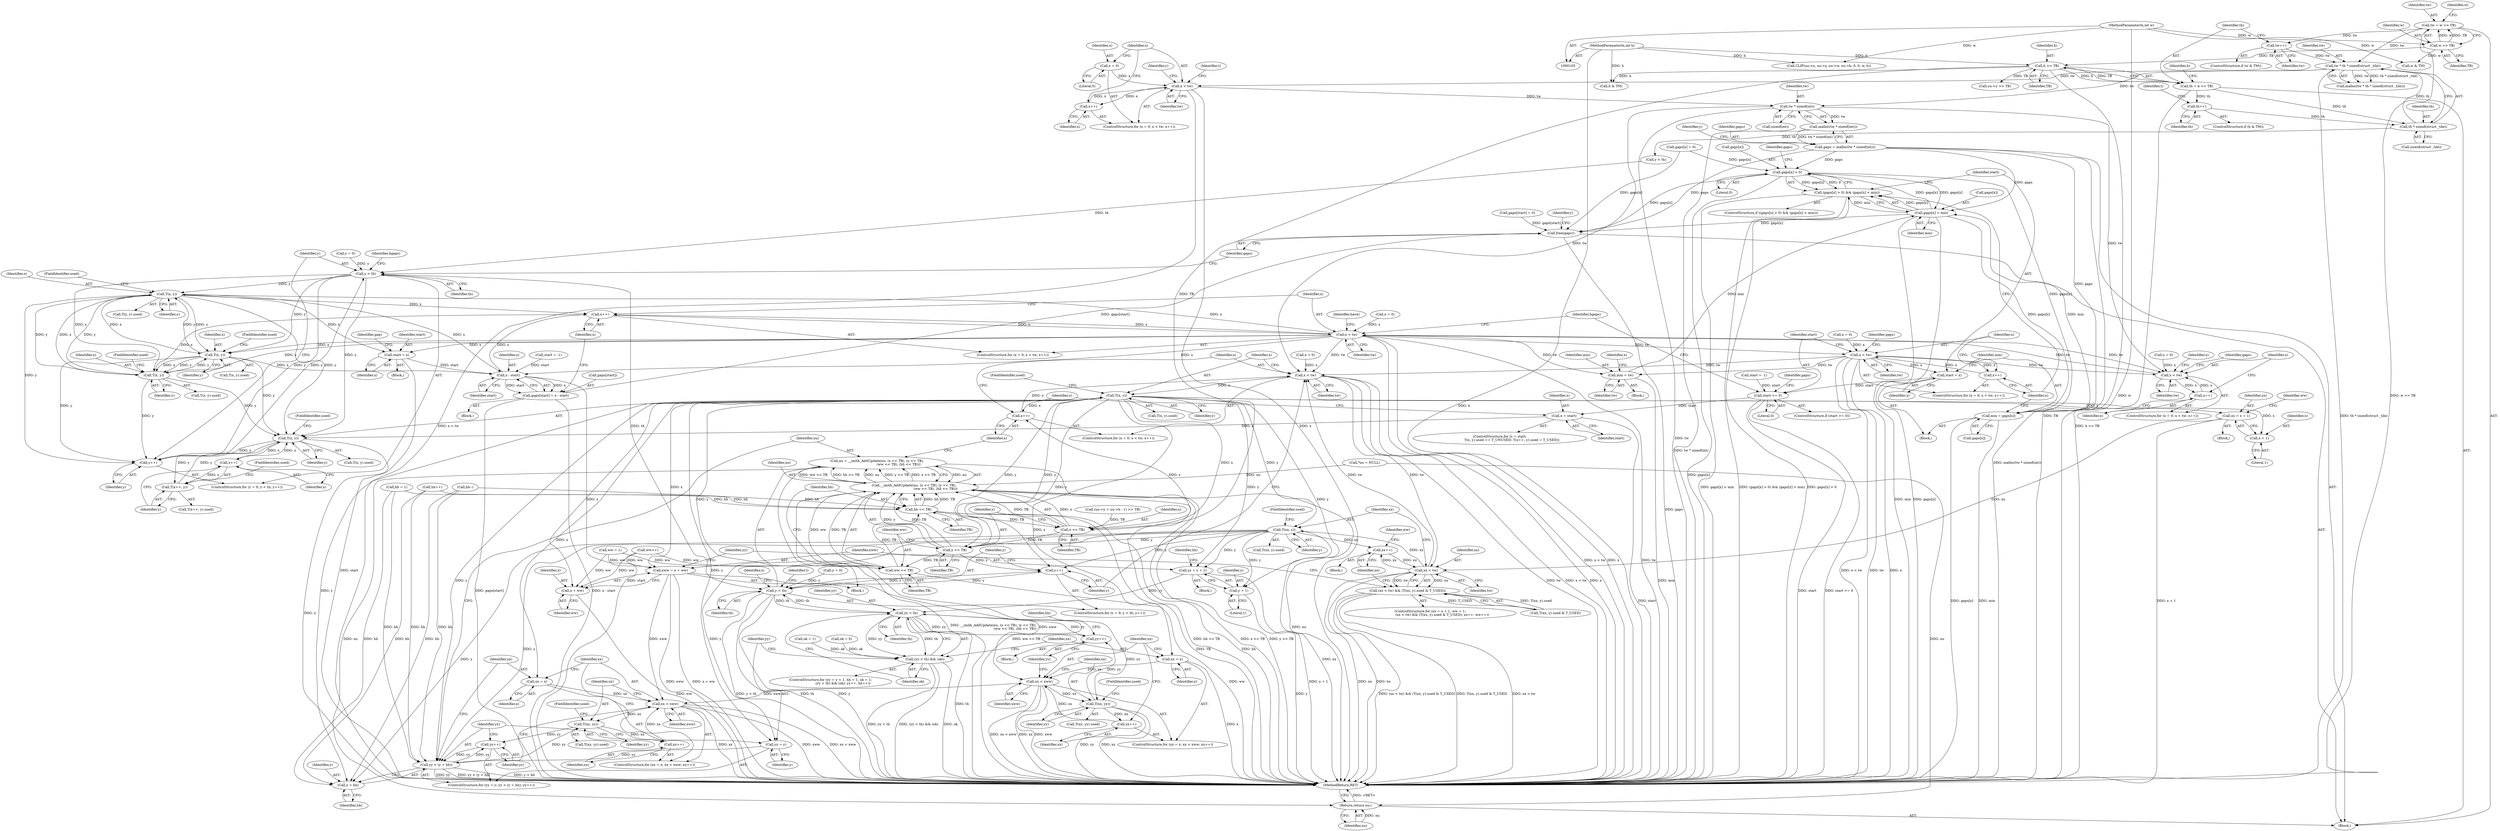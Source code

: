 digraph "0_enlightment_ce94edca1ccfbe314cb7cd9453433fad404ec7ef@API" {
"1000278" [label="(Call,tw * sizeof(int))"];
"1000180" [label="(Call,x < tw)"];
"1000177" [label="(Call,x = 0)"];
"1000183" [label="(Call,x++)"];
"1000156" [label="(Call,tw * th * sizeof(struct _tile))"];
"1000131" [label="(Call,tw = w >> TB)"];
"1000133" [label="(Call,w >> TB)"];
"1000107" [label="(MethodParameterIn,int w)"];
"1000140" [label="(Call,tw++)"];
"1000158" [label="(Call,th * sizeof(struct _tile))"];
"1000151" [label="(Call,th++)"];
"1000142" [label="(Call,th = h >> TB)"];
"1000144" [label="(Call,h >> TB)"];
"1000108" [label="(MethodParameterIn,int h)"];
"1000277" [label="(Call,malloc(tw * sizeof(int)))"];
"1000275" [label="(Call,gaps = malloc(tw * sizeof(int)))"];
"1000420" [label="(Call,gaps[x] > 0)"];
"1000419" [label="(Call,(gaps[x] > 0) && (gaps[x] < min))"];
"1000425" [label="(Call,gaps[x] < min)"];
"1000434" [label="(Call,min = gaps[x])"];
"1000470" [label="(Call,free(gaps))"];
"1000314" [label="(Call,x < tw)"];
"1000317" [label="(Call,x++)"];
"1000328" [label="(Call,x < tw)"];
"1000331" [label="(Call,x++)"];
"1000339" [label="(Call,T(x, y))"];
"1000289" [label="(Call,y++)"];
"1000286" [label="(Call,y < th)"];
"1000363" [label="(Call,T(x, y))"];
"1000381" [label="(Call,x - start)"];
"1000377" [label="(Call,gaps[start] = x - start)"];
"1000388" [label="(Call,T(x, y))"];
"1000455" [label="(Call,T(x, y))"];
"1000463" [label="(Call,x++)"];
"1000462" [label="(Call,T(x++, y))"];
"1000476" [label="(Call,y < th)"];
"1000479" [label="(Call,y++)"];
"1000495" [label="(Call,T(x, y))"];
"1000489" [label="(Call,x++)"];
"1000486" [label="(Call,x < tw)"];
"1000518" [label="(Call,xx < tw)"];
"1000517" [label="(Call,(xx < tw) && (T(xx, y).used & T_USED))"];
"1000523" [label="(Call,T(xx, y))"];
"1000529" [label="(Call,xx++)"];
"1000540" [label="(Call,yy = y + 1)"];
"1000553" [label="(Call,yy < th)"];
"1000552" [label="(Call,(yy < th) && (ok))"];
"1000558" [label="(Call,yy++)"];
"1000577" [label="(Call,T(xx, yy))"];
"1000570" [label="(Call,xx++)"];
"1000567" [label="(Call,xx < xww)"];
"1000605" [label="(Call,xx < xww)"];
"1000612" [label="(Call,T(xx, yy))"];
"1000598" [label="(Call,yy++)"];
"1000593" [label="(Call,yy < (y + hh))"];
"1000608" [label="(Call,xx++)"];
"1000542" [label="(Call,y + 1)"];
"1000590" [label="(Call,yy = y)"];
"1000595" [label="(Call,y + hh)"];
"1000624" [label="(Call,y << TB)"];
"1000619" [label="(Call,__imlib_AddUpdate(nu, (x << TB), (y << TB),\n                                         (ww << TB), (hh << TB)))"];
"1000617" [label="(Call,nu = __imlib_AddUpdate(nu, (x << TB), (y << TB),\n                                         (ww << TB), (hh << TB)))"];
"1000637" [label="(Return,return nu;)"];
"1000627" [label="(Call,ww << TB)"];
"1000630" [label="(Call,hh << TB)"];
"1000621" [label="(Call,x << TB)"];
"1000509" [label="(Call,xx = x + 1)"];
"1000511" [label="(Call,x + 1)"];
"1000533" [label="(Call,xww = x + ww)"];
"1000535" [label="(Call,x + ww)"];
"1000564" [label="(Call,xx = x)"];
"1000602" [label="(Call,xx = x)"];
"1000345" [label="(Call,start = x)"];
"1000405" [label="(Call,min = tw)"];
"1000412" [label="(Call,x < tw)"];
"1000415" [label="(Call,x++)"];
"1000431" [label="(Call,start = x)"];
"1000440" [label="(Call,start >= 0)"];
"1000450" [label="(Call,x = start)"];
"1000441" [label="(Identifier,start)"];
"1000530" [label="(Identifier,xx)"];
"1000457" [label="(Identifier,y)"];
"1000487" [label="(Identifier,x)"];
"1000389" [label="(Identifier,x)"];
"1000586" [label="(Call,hh--)"];
"1000336" [label="(Identifier,have)"];
"1000484" [label="(Identifier,x)"];
"1000520" [label="(Identifier,tw)"];
"1000454" [label="(Call,T(x, y).used)"];
"1000631" [label="(Identifier,hh)"];
"1000597" [label="(Identifier,hh)"];
"1000436" [label="(Call,gaps[x])"];
"1000339" [label="(Call,T(x, y))"];
"1000325" [label="(Call,x = 0)"];
"1000160" [label="(Call,sizeof(struct _tile))"];
"1000466" [label="(FieldIdentifier,used)"];
"1000538" [label="(ControlStructure,for (yy = y + 1, hh = 1, ok = 1;\n                        (yy < th) && (ok); yy++, hh++))"];
"1000524" [label="(Identifier,xx)"];
"1000609" [label="(Identifier,xx)"];
"1000608" [label="(Call,xx++)"];
"1000422" [label="(Identifier,gaps)"];
"1000615" [label="(FieldIdentifier,used)"];
"1000630" [label="(Call,hh << TB)"];
"1000418" [label="(ControlStructure,if ((gaps[x] > 0) && (gaps[x] < min)))"];
"1000132" [label="(Identifier,tw)"];
"1000533" [label="(Call,xww = x + ww)"];
"1000556" [label="(Identifier,ok)"];
"1000224" [label="(Call,uu->y >> TB)"];
"1000578" [label="(Identifier,xx)"];
"1000431" [label="(Call,start = x)"];
"1000324" [label="(ControlStructure,for (x = 0; x < tw; x++))"];
"1000611" [label="(Call,T(xx, yy).used)"];
"1000435" [label="(Identifier,min)"];
"1000134" [label="(Identifier,w)"];
"1000427" [label="(Identifier,gaps)"];
"1000514" [label="(Call,ww = 1)"];
"1000155" [label="(Call,malloc(tw * th * sizeof(struct _tile)))"];
"1000522" [label="(Call,T(xx, y).used)"];
"1000289" [label="(Call,y++)"];
"1000390" [label="(Identifier,y)"];
"1000346" [label="(Identifier,start)"];
"1000174" [label="(Identifier,y)"];
"1000315" [label="(Identifier,x)"];
"1000378" [label="(Call,gaps[start])"];
"1000627" [label="(Call,ww << TB)"];
"1000284" [label="(Identifier,y)"];
"1000497" [label="(Identifier,y)"];
"1000607" [label="(Identifier,xww)"];
"1000612" [label="(Call,T(xx, yy))"];
"1000458" [label="(FieldIdentifier,used)"];
"1000332" [label="(Identifier,x)"];
"1000107" [label="(MethodParameterIn,int w)"];
"1000444" [label="(Call,gaps[start] = 0)"];
"1000177" [label="(Call,x = 0)"];
"1000231" [label="(Call,(uu->y + uu->h - 1) >> TB)"];
"1000138" [label="(Identifier,w)"];
"1000331" [label="(Call,x++)"];
"1000342" [label="(FieldIdentifier,used)"];
"1000483" [label="(Call,x = 0)"];
"1000112" [label="(Call,*nu = NULL)"];
"1000338" [label="(Call,T(x, y).used)"];
"1000489" [label="(Call,x++)"];
"1000179" [label="(Literal,0)"];
"1000590" [label="(Call,yy = y)"];
"1000148" [label="(Call,h & TM)"];
"1000154" [label="(Identifier,t)"];
"1000290" [label="(Identifier,y)"];
"1000567" [label="(Call,xx < xww)"];
"1000601" [label="(ControlStructure,for (xx = x; xx < xww; xx++))"];
"1000151" [label="(Call,th++)"];
"1000614" [label="(Identifier,yy)"];
"1000623" [label="(Identifier,TB)"];
"1000388" [label="(Call,T(x, y))"];
"1000604" [label="(Identifier,x)"];
"1000529" [label="(Call,xx++)"];
"1000142" [label="(Call,th = h >> TB)"];
"1000500" [label="(Block,)"];
"1000297" [label="(Call,start = -1)"];
"1000149" [label="(Identifier,h)"];
"1000534" [label="(Identifier,xww)"];
"1000311" [label="(Call,x = 0)"];
"1000317" [label="(Call,x++)"];
"1000559" [label="(Identifier,yy)"];
"1000381" [label="(Call,x - start)"];
"1000294" [label="(Identifier,hgaps)"];
"1000432" [label="(Identifier,start)"];
"1000387" [label="(Call,T(x, y).used)"];
"1000477" [label="(Identifier,y)"];
"1000368" [label="(Block,)"];
"1000345" [label="(Call,start = x)"];
"1000554" [label="(Identifier,yy)"];
"1000451" [label="(Identifier,x)"];
"1000518" [label="(Call,xx < tw)"];
"1000283" [label="(Call,y = 0)"];
"1000398" [label="(Identifier,hgaps)"];
"1000288" [label="(Identifier,th)"];
"1000366" [label="(FieldIdentifier,used)"];
"1000544" [label="(Literal,1)"];
"1000637" [label="(Return,return nu;)"];
"1000515" [label="(Identifier,ww)"];
"1000440" [label="(Call,start >= 0)"];
"1000401" [label="(Call,start = -1)"];
"1000480" [label="(Identifier,y)"];
"1000568" [label="(Identifier,xx)"];
"1000276" [label="(Identifier,gaps)"];
"1000589" [label="(ControlStructure,for (yy = y; yy < (y + hh); yy++))"];
"1000450" [label="(Call,x = start)"];
"1000280" [label="(Call,sizeof(int))"];
"1000536" [label="(Identifier,x)"];
"1000176" [label="(ControlStructure,for (x = 0; x < tw; x++))"];
"1000110" [label="(Block,)"];
"1000471" [label="(Identifier,gaps)"];
"1000287" [label="(Identifier,y)"];
"1000528" [label="(Block,)"];
"1000382" [label="(Identifier,x)"];
"1000486" [label="(Call,x < tw)"];
"1000571" [label="(Identifier,xx)"];
"1000136" [label="(ControlStructure,if (w & TM))"];
"1000133" [label="(Call,w >> TB)"];
"1000549" [label="(Call,ok = 1)"];
"1000184" [label="(Identifier,x)"];
"1000507" [label="(ControlStructure,for (xx = x + 1, ww = 1;\n                       (xx < tw) && (T(xx, y).used & T_USED); xx++, ww++))"];
"1000547" [label="(Identifier,hh)"];
"1000472" [label="(ControlStructure,for (y = 0; y < th; y++))"];
"1000416" [label="(Identifier,x)"];
"1000275" [label="(Call,gaps = malloc(tw * sizeof(int)))"];
"1000318" [label="(Identifier,x)"];
"1000626" [label="(Identifier,TB)"];
"1000513" [label="(Literal,1)"];
"1000465" [label="(Identifier,y)"];
"1000476" [label="(Call,y < th)"];
"1000108" [label="(MethodParameterIn,int h)"];
"1000439" [label="(ControlStructure,if (start >= 0))"];
"1000577" [label="(Call,T(xx, yy))"];
"1000464" [label="(Identifier,x)"];
"1000314" [label="(Call,x < tw)"];
"1000183" [label="(Call,x++)"];
"1000594" [label="(Identifier,yy)"];
"1000158" [label="(Call,th * sizeof(struct _tile))"];
"1000426" [label="(Call,gaps[x])"];
"1000310" [label="(ControlStructure,for (x = 0; x < tw; x++))"];
"1000473" [label="(Call,y = 0)"];
"1000494" [label="(Call,T(x, y).used)"];
"1000463" [label="(Call,x++)"];
"1000526" [label="(FieldIdentifier,used)"];
"1000552" [label="(Call,(yy < th) && (ok))"];
"1000512" [label="(Identifier,x)"];
"1000519" [label="(Identifier,xx)"];
"1000282" [label="(ControlStructure,for (y = 0; y < th; y++))"];
"1000598" [label="(Call,yy++)"];
"1000286" [label="(Call,y < th)"];
"1000599" [label="(Identifier,yy)"];
"1000412" [label="(Call,x < tw)"];
"1000591" [label="(Identifier,yy)"];
"1000580" [label="(FieldIdentifier,used)"];
"1000537" [label="(Identifier,ww)"];
"1000159" [label="(Identifier,th)"];
"1000419" [label="(Call,(gaps[x] > 0) && (gaps[x] < min))"];
"1000558" [label="(Call,yy++)"];
"1000328" [label="(Call,x < tw)"];
"1000639" [label="(MethodReturn,RET)"];
"1000156" [label="(Call,tw * th * sizeof(struct _tile))"];
"1000605" [label="(Call,xx < xww)"];
"1000363" [label="(Call,T(x, y))"];
"1000420" [label="(Call,gaps[x] > 0)"];
"1000629" [label="(Identifier,TB)"];
"1000606" [label="(Identifier,xx)"];
"1000618" [label="(Identifier,nu)"];
"1000434" [label="(Call,min = gaps[x])"];
"1000326" [label="(Identifier,x)"];
"1000540" [label="(Call,yy = y + 1)"];
"1000576" [label="(Call,T(xx, yy).used)"];
"1000144" [label="(Call,h >> TB)"];
"1000414" [label="(Identifier,tw)"];
"1000525" [label="(Identifier,y)"];
"1000147" [label="(ControlStructure,if (h & TM))"];
"1000446" [label="(Identifier,gaps)"];
"1000141" [label="(Identifier,tw)"];
"1000595" [label="(Call,y + hh)"];
"1000617" [label="(Call,nu = __imlib_AddUpdate(nu, (x << TB), (y << TB),\n                                         (ww << TB), (hh << TB)))"];
"1000539" [label="(Block,)"];
"1000638" [label="(Identifier,nu)"];
"1000517" [label="(Call,(xx < tw) && (T(xx, y).used & T_USED))"];
"1000470" [label="(Call,free(gaps))"];
"1000456" [label="(Identifier,x)"];
"1000569" [label="(Identifier,xww)"];
"1000340" [label="(Identifier,x)"];
"1000474" [label="(Identifier,y)"];
"1000560" [label="(Call,hh++)"];
"1000430" [label="(Block,)"];
"1000344" [label="(Block,)"];
"1000152" [label="(Identifier,th)"];
"1000319" [label="(Call,gaps[x] = 0)"];
"1000425" [label="(Call,gaps[x] < min)"];
"1000592" [label="(Identifier,y)"];
"1000628" [label="(Identifier,ww)"];
"1000204" [label="(Call,CLIP(uu->x, uu->y, uu->w, uu->h, 0, 0, w, h))"];
"1000535" [label="(Call,x + ww)"];
"1000377" [label="(Call,gaps[start] = x - start)"];
"1000452" [label="(Identifier,start)"];
"1000561" [label="(Identifier,hh)"];
"1000137" [label="(Call,w & TM)"];
"1000409" [label="(Call,x = 0)"];
"1000140" [label="(Call,tw++)"];
"1000624" [label="(Call,y << TB)"];
"1000622" [label="(Identifier,x)"];
"1000316" [label="(Identifier,tw)"];
"1000145" [label="(Identifier,h)"];
"1000553" [label="(Call,yy < th)"];
"1000557" [label="(Block,)"];
"1000362" [label="(Call,T(x, y).used)"];
"1000543" [label="(Identifier,y)"];
"1000424" [label="(Literal,0)"];
"1000596" [label="(Identifier,y)"];
"1000603" [label="(Identifier,xx)"];
"1000347" [label="(Identifier,x)"];
"1000341" [label="(Identifier,y)"];
"1000406" [label="(Identifier,min)"];
"1000170" [label="(Call,y < th)"];
"1000321" [label="(Identifier,gaps)"];
"1000498" [label="(FieldIdentifier,used)"];
"1000478" [label="(Identifier,th)"];
"1000482" [label="(ControlStructure,for (x = 0; x < tw; x++))"];
"1000407" [label="(Identifier,tw)"];
"1000510" [label="(Identifier,xx)"];
"1000495" [label="(Call,T(x, y))"];
"1000455" [label="(Call,T(x, y))"];
"1000634" [label="(Identifier,t)"];
"1000509" [label="(Call,xx = x + 1)"];
"1000563" [label="(ControlStructure,for (xx = x; xx < xww; xx++))"];
"1000531" [label="(Call,ww++)"];
"1000532" [label="(Identifier,ww)"];
"1000349" [label="(Identifier,gap)"];
"1000546" [label="(Call,hh = 1)"];
"1000479" [label="(Call,y++)"];
"1000619" [label="(Call,__imlib_AddUpdate(nu, (x << TB), (y << TB),\n                                         (ww << TB), (hh << TB)))"];
"1000462" [label="(Call,T(x++, y))"];
"1000400" [label="(Block,)"];
"1000613" [label="(Identifier,xx)"];
"1000408" [label="(ControlStructure,for (x = 0; x < tw; x++))"];
"1000488" [label="(Identifier,tw)"];
"1000511" [label="(Call,x + 1)"];
"1000364" [label="(Identifier,x)"];
"1000157" [label="(Identifier,tw)"];
"1000180" [label="(Call,x < tw)"];
"1000143" [label="(Identifier,th)"];
"1000461" [label="(Call,T(x++, y).used)"];
"1000566" [label="(Identifier,x)"];
"1000541" [label="(Identifier,yy)"];
"1000583" [label="(Call,ok = 0)"];
"1000565" [label="(Identifier,xx)"];
"1000602" [label="(Call,xx = x)"];
"1000593" [label="(Call,yy < (y + hh))"];
"1000620" [label="(Identifier,nu)"];
"1000413" [label="(Identifier,x)"];
"1000564" [label="(Call,xx = x)"];
"1000521" [label="(Call,T(xx, y).used & T_USED)"];
"1000433" [label="(Identifier,x)"];
"1000496" [label="(Identifier,x)"];
"1000442" [label="(Literal,0)"];
"1000542" [label="(Call,y + 1)"];
"1000410" [label="(Identifier,x)"];
"1000570" [label="(Call,xx++)"];
"1000181" [label="(Identifier,x)"];
"1000135" [label="(Identifier,TB)"];
"1000429" [label="(Identifier,min)"];
"1000579" [label="(Identifier,yy)"];
"1000555" [label="(Identifier,th)"];
"1000632" [label="(Identifier,TB)"];
"1000391" [label="(FieldIdentifier,used)"];
"1000383" [label="(Identifier,start)"];
"1000621" [label="(Call,x << TB)"];
"1000523" [label="(Call,T(xx, y))"];
"1000490" [label="(Identifier,x)"];
"1000188" [label="(Identifier,t)"];
"1000421" [label="(Call,gaps[x])"];
"1000415" [label="(Call,x++)"];
"1000329" [label="(Identifier,x)"];
"1000365" [label="(Identifier,y)"];
"1000330" [label="(Identifier,tw)"];
"1000178" [label="(Identifier,x)"];
"1000405" [label="(Call,min = tw)"];
"1000278" [label="(Call,tw * sizeof(int))"];
"1000449" [label="(ControlStructure,for (x = start;\n                       T(x, y).used == T_UNUSED; T(x++, y).used = T_USED))"];
"1000625" [label="(Identifier,y)"];
"1000131" [label="(Call,tw = w >> TB)"];
"1000182" [label="(Identifier,tw)"];
"1000508" [label="(Block,)"];
"1000279" [label="(Identifier,tw)"];
"1000146" [label="(Identifier,TB)"];
"1000277" [label="(Call,malloc(tw * sizeof(int)))"];
"1000278" -> "1000277"  [label="AST: "];
"1000278" -> "1000280"  [label="CFG: "];
"1000279" -> "1000278"  [label="AST: "];
"1000280" -> "1000278"  [label="AST: "];
"1000277" -> "1000278"  [label="CFG: "];
"1000278" -> "1000639"  [label="DDG: tw"];
"1000278" -> "1000277"  [label="DDG: tw"];
"1000180" -> "1000278"  [label="DDG: tw"];
"1000156" -> "1000278"  [label="DDG: tw"];
"1000278" -> "1000314"  [label="DDG: tw"];
"1000278" -> "1000486"  [label="DDG: tw"];
"1000180" -> "1000176"  [label="AST: "];
"1000180" -> "1000182"  [label="CFG: "];
"1000181" -> "1000180"  [label="AST: "];
"1000182" -> "1000180"  [label="AST: "];
"1000188" -> "1000180"  [label="CFG: "];
"1000174" -> "1000180"  [label="CFG: "];
"1000180" -> "1000639"  [label="DDG: x"];
"1000180" -> "1000639"  [label="DDG: x < tw"];
"1000177" -> "1000180"  [label="DDG: x"];
"1000183" -> "1000180"  [label="DDG: x"];
"1000156" -> "1000180"  [label="DDG: tw"];
"1000180" -> "1000183"  [label="DDG: x"];
"1000177" -> "1000176"  [label="AST: "];
"1000177" -> "1000179"  [label="CFG: "];
"1000178" -> "1000177"  [label="AST: "];
"1000179" -> "1000177"  [label="AST: "];
"1000181" -> "1000177"  [label="CFG: "];
"1000183" -> "1000176"  [label="AST: "];
"1000183" -> "1000184"  [label="CFG: "];
"1000184" -> "1000183"  [label="AST: "];
"1000181" -> "1000183"  [label="CFG: "];
"1000156" -> "1000155"  [label="AST: "];
"1000156" -> "1000158"  [label="CFG: "];
"1000157" -> "1000156"  [label="AST: "];
"1000158" -> "1000156"  [label="AST: "];
"1000155" -> "1000156"  [label="CFG: "];
"1000156" -> "1000639"  [label="DDG: th * sizeof(struct _tile)"];
"1000156" -> "1000155"  [label="DDG: tw"];
"1000156" -> "1000155"  [label="DDG: th * sizeof(struct _tile)"];
"1000131" -> "1000156"  [label="DDG: tw"];
"1000140" -> "1000156"  [label="DDG: tw"];
"1000158" -> "1000156"  [label="DDG: th"];
"1000131" -> "1000110"  [label="AST: "];
"1000131" -> "1000133"  [label="CFG: "];
"1000132" -> "1000131"  [label="AST: "];
"1000133" -> "1000131"  [label="AST: "];
"1000138" -> "1000131"  [label="CFG: "];
"1000131" -> "1000639"  [label="DDG: w >> TB"];
"1000133" -> "1000131"  [label="DDG: w"];
"1000133" -> "1000131"  [label="DDG: TB"];
"1000131" -> "1000140"  [label="DDG: tw"];
"1000133" -> "1000135"  [label="CFG: "];
"1000134" -> "1000133"  [label="AST: "];
"1000135" -> "1000133"  [label="AST: "];
"1000107" -> "1000133"  [label="DDG: w"];
"1000133" -> "1000137"  [label="DDG: w"];
"1000133" -> "1000144"  [label="DDG: TB"];
"1000107" -> "1000105"  [label="AST: "];
"1000107" -> "1000639"  [label="DDG: w"];
"1000107" -> "1000137"  [label="DDG: w"];
"1000107" -> "1000204"  [label="DDG: w"];
"1000140" -> "1000136"  [label="AST: "];
"1000140" -> "1000141"  [label="CFG: "];
"1000141" -> "1000140"  [label="AST: "];
"1000143" -> "1000140"  [label="CFG: "];
"1000158" -> "1000160"  [label="CFG: "];
"1000159" -> "1000158"  [label="AST: "];
"1000160" -> "1000158"  [label="AST: "];
"1000151" -> "1000158"  [label="DDG: th"];
"1000142" -> "1000158"  [label="DDG: th"];
"1000158" -> "1000170"  [label="DDG: th"];
"1000151" -> "1000147"  [label="AST: "];
"1000151" -> "1000152"  [label="CFG: "];
"1000152" -> "1000151"  [label="AST: "];
"1000154" -> "1000151"  [label="CFG: "];
"1000142" -> "1000151"  [label="DDG: th"];
"1000142" -> "1000110"  [label="AST: "];
"1000142" -> "1000144"  [label="CFG: "];
"1000143" -> "1000142"  [label="AST: "];
"1000144" -> "1000142"  [label="AST: "];
"1000149" -> "1000142"  [label="CFG: "];
"1000142" -> "1000639"  [label="DDG: h >> TB"];
"1000144" -> "1000142"  [label="DDG: h"];
"1000144" -> "1000142"  [label="DDG: TB"];
"1000144" -> "1000146"  [label="CFG: "];
"1000145" -> "1000144"  [label="AST: "];
"1000146" -> "1000144"  [label="AST: "];
"1000144" -> "1000639"  [label="DDG: TB"];
"1000108" -> "1000144"  [label="DDG: h"];
"1000144" -> "1000148"  [label="DDG: h"];
"1000144" -> "1000224"  [label="DDG: TB"];
"1000144" -> "1000621"  [label="DDG: TB"];
"1000108" -> "1000105"  [label="AST: "];
"1000108" -> "1000639"  [label="DDG: h"];
"1000108" -> "1000148"  [label="DDG: h"];
"1000108" -> "1000204"  [label="DDG: h"];
"1000277" -> "1000275"  [label="AST: "];
"1000275" -> "1000277"  [label="CFG: "];
"1000277" -> "1000639"  [label="DDG: tw * sizeof(int)"];
"1000277" -> "1000275"  [label="DDG: tw * sizeof(int)"];
"1000275" -> "1000110"  [label="AST: "];
"1000276" -> "1000275"  [label="AST: "];
"1000284" -> "1000275"  [label="CFG: "];
"1000275" -> "1000639"  [label="DDG: malloc(tw * sizeof(int))"];
"1000275" -> "1000420"  [label="DDG: gaps"];
"1000275" -> "1000425"  [label="DDG: gaps"];
"1000275" -> "1000434"  [label="DDG: gaps"];
"1000275" -> "1000470"  [label="DDG: gaps"];
"1000420" -> "1000419"  [label="AST: "];
"1000420" -> "1000424"  [label="CFG: "];
"1000421" -> "1000420"  [label="AST: "];
"1000424" -> "1000420"  [label="AST: "];
"1000427" -> "1000420"  [label="CFG: "];
"1000419" -> "1000420"  [label="CFG: "];
"1000420" -> "1000639"  [label="DDG: gaps[x]"];
"1000420" -> "1000419"  [label="DDG: gaps[x]"];
"1000420" -> "1000419"  [label="DDG: 0"];
"1000425" -> "1000420"  [label="DDG: gaps[x]"];
"1000319" -> "1000420"  [label="DDG: gaps[x]"];
"1000420" -> "1000425"  [label="DDG: gaps[x]"];
"1000420" -> "1000434"  [label="DDG: gaps[x]"];
"1000420" -> "1000470"  [label="DDG: gaps[x]"];
"1000419" -> "1000418"  [label="AST: "];
"1000419" -> "1000425"  [label="CFG: "];
"1000425" -> "1000419"  [label="AST: "];
"1000432" -> "1000419"  [label="CFG: "];
"1000416" -> "1000419"  [label="CFG: "];
"1000419" -> "1000639"  [label="DDG: gaps[x] > 0"];
"1000419" -> "1000639"  [label="DDG: gaps[x] < min"];
"1000419" -> "1000639"  [label="DDG: (gaps[x] > 0) && (gaps[x] < min)"];
"1000425" -> "1000419"  [label="DDG: gaps[x]"];
"1000425" -> "1000419"  [label="DDG: min"];
"1000425" -> "1000429"  [label="CFG: "];
"1000426" -> "1000425"  [label="AST: "];
"1000429" -> "1000425"  [label="AST: "];
"1000425" -> "1000639"  [label="DDG: gaps[x]"];
"1000425" -> "1000639"  [label="DDG: min"];
"1000434" -> "1000425"  [label="DDG: min"];
"1000405" -> "1000425"  [label="DDG: min"];
"1000425" -> "1000434"  [label="DDG: gaps[x]"];
"1000425" -> "1000470"  [label="DDG: gaps[x]"];
"1000434" -> "1000430"  [label="AST: "];
"1000434" -> "1000436"  [label="CFG: "];
"1000435" -> "1000434"  [label="AST: "];
"1000436" -> "1000434"  [label="AST: "];
"1000416" -> "1000434"  [label="CFG: "];
"1000434" -> "1000639"  [label="DDG: gaps[x]"];
"1000434" -> "1000639"  [label="DDG: min"];
"1000470" -> "1000110"  [label="AST: "];
"1000470" -> "1000471"  [label="CFG: "];
"1000471" -> "1000470"  [label="AST: "];
"1000474" -> "1000470"  [label="CFG: "];
"1000470" -> "1000639"  [label="DDG: gaps"];
"1000444" -> "1000470"  [label="DDG: gaps[start]"];
"1000377" -> "1000470"  [label="DDG: gaps[start]"];
"1000319" -> "1000470"  [label="DDG: gaps[x]"];
"1000314" -> "1000310"  [label="AST: "];
"1000314" -> "1000316"  [label="CFG: "];
"1000315" -> "1000314"  [label="AST: "];
"1000316" -> "1000314"  [label="AST: "];
"1000321" -> "1000314"  [label="CFG: "];
"1000326" -> "1000314"  [label="CFG: "];
"1000311" -> "1000314"  [label="DDG: x"];
"1000317" -> "1000314"  [label="DDG: x"];
"1000412" -> "1000314"  [label="DDG: tw"];
"1000328" -> "1000314"  [label="DDG: tw"];
"1000314" -> "1000317"  [label="DDG: x"];
"1000314" -> "1000328"  [label="DDG: tw"];
"1000317" -> "1000310"  [label="AST: "];
"1000317" -> "1000318"  [label="CFG: "];
"1000318" -> "1000317"  [label="AST: "];
"1000315" -> "1000317"  [label="CFG: "];
"1000328" -> "1000324"  [label="AST: "];
"1000328" -> "1000330"  [label="CFG: "];
"1000329" -> "1000328"  [label="AST: "];
"1000330" -> "1000328"  [label="AST: "];
"1000336" -> "1000328"  [label="CFG: "];
"1000398" -> "1000328"  [label="CFG: "];
"1000328" -> "1000639"  [label="DDG: x < tw"];
"1000328" -> "1000639"  [label="DDG: x"];
"1000328" -> "1000639"  [label="DDG: tw"];
"1000325" -> "1000328"  [label="DDG: x"];
"1000331" -> "1000328"  [label="DDG: x"];
"1000328" -> "1000331"  [label="DDG: x"];
"1000328" -> "1000339"  [label="DDG: x"];
"1000328" -> "1000345"  [label="DDG: x"];
"1000328" -> "1000363"  [label="DDG: x"];
"1000328" -> "1000381"  [label="DDG: x"];
"1000328" -> "1000388"  [label="DDG: x"];
"1000328" -> "1000405"  [label="DDG: tw"];
"1000328" -> "1000412"  [label="DDG: tw"];
"1000328" -> "1000486"  [label="DDG: tw"];
"1000331" -> "1000324"  [label="AST: "];
"1000331" -> "1000332"  [label="CFG: "];
"1000332" -> "1000331"  [label="AST: "];
"1000329" -> "1000331"  [label="CFG: "];
"1000388" -> "1000331"  [label="DDG: x"];
"1000381" -> "1000331"  [label="DDG: x"];
"1000339" -> "1000331"  [label="DDG: x"];
"1000339" -> "1000338"  [label="AST: "];
"1000339" -> "1000341"  [label="CFG: "];
"1000340" -> "1000339"  [label="AST: "];
"1000341" -> "1000339"  [label="AST: "];
"1000342" -> "1000339"  [label="CFG: "];
"1000339" -> "1000289"  [label="DDG: y"];
"1000363" -> "1000339"  [label="DDG: y"];
"1000286" -> "1000339"  [label="DDG: y"];
"1000388" -> "1000339"  [label="DDG: y"];
"1000339" -> "1000345"  [label="DDG: x"];
"1000339" -> "1000363"  [label="DDG: x"];
"1000339" -> "1000363"  [label="DDG: y"];
"1000339" -> "1000381"  [label="DDG: x"];
"1000339" -> "1000388"  [label="DDG: x"];
"1000339" -> "1000388"  [label="DDG: y"];
"1000339" -> "1000455"  [label="DDG: y"];
"1000289" -> "1000282"  [label="AST: "];
"1000289" -> "1000290"  [label="CFG: "];
"1000290" -> "1000289"  [label="AST: "];
"1000287" -> "1000289"  [label="CFG: "];
"1000289" -> "1000286"  [label="DDG: y"];
"1000363" -> "1000289"  [label="DDG: y"];
"1000455" -> "1000289"  [label="DDG: y"];
"1000286" -> "1000289"  [label="DDG: y"];
"1000388" -> "1000289"  [label="DDG: y"];
"1000286" -> "1000282"  [label="AST: "];
"1000286" -> "1000288"  [label="CFG: "];
"1000287" -> "1000286"  [label="AST: "];
"1000288" -> "1000286"  [label="AST: "];
"1000294" -> "1000286"  [label="CFG: "];
"1000471" -> "1000286"  [label="CFG: "];
"1000283" -> "1000286"  [label="DDG: y"];
"1000170" -> "1000286"  [label="DDG: th"];
"1000286" -> "1000363"  [label="DDG: y"];
"1000286" -> "1000388"  [label="DDG: y"];
"1000286" -> "1000455"  [label="DDG: y"];
"1000286" -> "1000476"  [label="DDG: th"];
"1000363" -> "1000362"  [label="AST: "];
"1000363" -> "1000365"  [label="CFG: "];
"1000364" -> "1000363"  [label="AST: "];
"1000365" -> "1000363"  [label="AST: "];
"1000366" -> "1000363"  [label="CFG: "];
"1000388" -> "1000363"  [label="DDG: y"];
"1000363" -> "1000381"  [label="DDG: x"];
"1000363" -> "1000388"  [label="DDG: x"];
"1000363" -> "1000388"  [label="DDG: y"];
"1000363" -> "1000455"  [label="DDG: y"];
"1000381" -> "1000377"  [label="AST: "];
"1000381" -> "1000383"  [label="CFG: "];
"1000382" -> "1000381"  [label="AST: "];
"1000383" -> "1000381"  [label="AST: "];
"1000377" -> "1000381"  [label="CFG: "];
"1000381" -> "1000639"  [label="DDG: start"];
"1000381" -> "1000377"  [label="DDG: x"];
"1000381" -> "1000377"  [label="DDG: start"];
"1000297" -> "1000381"  [label="DDG: start"];
"1000345" -> "1000381"  [label="DDG: start"];
"1000377" -> "1000368"  [label="AST: "];
"1000378" -> "1000377"  [label="AST: "];
"1000332" -> "1000377"  [label="CFG: "];
"1000377" -> "1000639"  [label="DDG: gaps[start]"];
"1000377" -> "1000639"  [label="DDG: x - start"];
"1000388" -> "1000387"  [label="AST: "];
"1000388" -> "1000390"  [label="CFG: "];
"1000389" -> "1000388"  [label="AST: "];
"1000390" -> "1000388"  [label="AST: "];
"1000391" -> "1000388"  [label="CFG: "];
"1000388" -> "1000455"  [label="DDG: y"];
"1000455" -> "1000454"  [label="AST: "];
"1000455" -> "1000457"  [label="CFG: "];
"1000456" -> "1000455"  [label="AST: "];
"1000457" -> "1000455"  [label="AST: "];
"1000458" -> "1000455"  [label="CFG: "];
"1000455" -> "1000639"  [label="DDG: x"];
"1000463" -> "1000455"  [label="DDG: x"];
"1000450" -> "1000455"  [label="DDG: x"];
"1000462" -> "1000455"  [label="DDG: y"];
"1000455" -> "1000463"  [label="DDG: x"];
"1000455" -> "1000462"  [label="DDG: y"];
"1000463" -> "1000462"  [label="AST: "];
"1000463" -> "1000464"  [label="CFG: "];
"1000464" -> "1000463"  [label="AST: "];
"1000465" -> "1000463"  [label="CFG: "];
"1000463" -> "1000462"  [label="DDG: x"];
"1000462" -> "1000461"  [label="AST: "];
"1000462" -> "1000465"  [label="CFG: "];
"1000465" -> "1000462"  [label="AST: "];
"1000466" -> "1000462"  [label="CFG: "];
"1000476" -> "1000472"  [label="AST: "];
"1000476" -> "1000478"  [label="CFG: "];
"1000477" -> "1000476"  [label="AST: "];
"1000478" -> "1000476"  [label="AST: "];
"1000484" -> "1000476"  [label="CFG: "];
"1000634" -> "1000476"  [label="CFG: "];
"1000476" -> "1000639"  [label="DDG: y < th"];
"1000476" -> "1000639"  [label="DDG: y"];
"1000476" -> "1000639"  [label="DDG: th"];
"1000473" -> "1000476"  [label="DDG: y"];
"1000479" -> "1000476"  [label="DDG: y"];
"1000553" -> "1000476"  [label="DDG: th"];
"1000476" -> "1000479"  [label="DDG: y"];
"1000476" -> "1000495"  [label="DDG: y"];
"1000476" -> "1000553"  [label="DDG: th"];
"1000479" -> "1000472"  [label="AST: "];
"1000479" -> "1000480"  [label="CFG: "];
"1000480" -> "1000479"  [label="AST: "];
"1000477" -> "1000479"  [label="CFG: "];
"1000495" -> "1000479"  [label="DDG: y"];
"1000624" -> "1000479"  [label="DDG: y"];
"1000523" -> "1000479"  [label="DDG: y"];
"1000495" -> "1000494"  [label="AST: "];
"1000495" -> "1000497"  [label="CFG: "];
"1000496" -> "1000495"  [label="AST: "];
"1000497" -> "1000495"  [label="AST: "];
"1000498" -> "1000495"  [label="CFG: "];
"1000495" -> "1000489"  [label="DDG: x"];
"1000486" -> "1000495"  [label="DDG: x"];
"1000624" -> "1000495"  [label="DDG: y"];
"1000495" -> "1000509"  [label="DDG: x"];
"1000495" -> "1000511"  [label="DDG: x"];
"1000495" -> "1000523"  [label="DDG: y"];
"1000495" -> "1000533"  [label="DDG: x"];
"1000495" -> "1000535"  [label="DDG: x"];
"1000495" -> "1000540"  [label="DDG: y"];
"1000495" -> "1000542"  [label="DDG: y"];
"1000495" -> "1000564"  [label="DDG: x"];
"1000495" -> "1000590"  [label="DDG: y"];
"1000495" -> "1000593"  [label="DDG: y"];
"1000495" -> "1000595"  [label="DDG: y"];
"1000495" -> "1000602"  [label="DDG: x"];
"1000495" -> "1000621"  [label="DDG: x"];
"1000495" -> "1000624"  [label="DDG: y"];
"1000489" -> "1000482"  [label="AST: "];
"1000489" -> "1000490"  [label="CFG: "];
"1000490" -> "1000489"  [label="AST: "];
"1000487" -> "1000489"  [label="CFG: "];
"1000489" -> "1000486"  [label="DDG: x"];
"1000621" -> "1000489"  [label="DDG: x"];
"1000486" -> "1000482"  [label="AST: "];
"1000486" -> "1000488"  [label="CFG: "];
"1000487" -> "1000486"  [label="AST: "];
"1000488" -> "1000486"  [label="AST: "];
"1000496" -> "1000486"  [label="CFG: "];
"1000480" -> "1000486"  [label="CFG: "];
"1000486" -> "1000639"  [label="DDG: x < tw"];
"1000486" -> "1000639"  [label="DDG: tw"];
"1000486" -> "1000639"  [label="DDG: x"];
"1000483" -> "1000486"  [label="DDG: x"];
"1000518" -> "1000486"  [label="DDG: tw"];
"1000412" -> "1000486"  [label="DDG: tw"];
"1000486" -> "1000518"  [label="DDG: tw"];
"1000518" -> "1000517"  [label="AST: "];
"1000518" -> "1000520"  [label="CFG: "];
"1000519" -> "1000518"  [label="AST: "];
"1000520" -> "1000518"  [label="AST: "];
"1000524" -> "1000518"  [label="CFG: "];
"1000517" -> "1000518"  [label="CFG: "];
"1000518" -> "1000639"  [label="DDG: tw"];
"1000518" -> "1000639"  [label="DDG: xx"];
"1000518" -> "1000517"  [label="DDG: xx"];
"1000518" -> "1000517"  [label="DDG: tw"];
"1000529" -> "1000518"  [label="DDG: xx"];
"1000509" -> "1000518"  [label="DDG: xx"];
"1000518" -> "1000523"  [label="DDG: xx"];
"1000518" -> "1000529"  [label="DDG: xx"];
"1000517" -> "1000507"  [label="AST: "];
"1000517" -> "1000521"  [label="CFG: "];
"1000521" -> "1000517"  [label="AST: "];
"1000530" -> "1000517"  [label="CFG: "];
"1000534" -> "1000517"  [label="CFG: "];
"1000517" -> "1000639"  [label="DDG: xx < tw"];
"1000517" -> "1000639"  [label="DDG: T(xx, y).used & T_USED"];
"1000517" -> "1000639"  [label="DDG: (xx < tw) && (T(xx, y).used & T_USED)"];
"1000521" -> "1000517"  [label="DDG: T(xx, y).used"];
"1000521" -> "1000517"  [label="DDG: T_USED"];
"1000523" -> "1000522"  [label="AST: "];
"1000523" -> "1000525"  [label="CFG: "];
"1000524" -> "1000523"  [label="AST: "];
"1000525" -> "1000523"  [label="AST: "];
"1000526" -> "1000523"  [label="CFG: "];
"1000523" -> "1000639"  [label="DDG: xx"];
"1000523" -> "1000529"  [label="DDG: xx"];
"1000523" -> "1000540"  [label="DDG: y"];
"1000523" -> "1000542"  [label="DDG: y"];
"1000523" -> "1000590"  [label="DDG: y"];
"1000523" -> "1000593"  [label="DDG: y"];
"1000523" -> "1000595"  [label="DDG: y"];
"1000523" -> "1000624"  [label="DDG: y"];
"1000529" -> "1000528"  [label="AST: "];
"1000529" -> "1000530"  [label="CFG: "];
"1000530" -> "1000529"  [label="AST: "];
"1000532" -> "1000529"  [label="CFG: "];
"1000540" -> "1000539"  [label="AST: "];
"1000540" -> "1000542"  [label="CFG: "];
"1000541" -> "1000540"  [label="AST: "];
"1000542" -> "1000540"  [label="AST: "];
"1000547" -> "1000540"  [label="CFG: "];
"1000540" -> "1000639"  [label="DDG: y + 1"];
"1000540" -> "1000553"  [label="DDG: yy"];
"1000553" -> "1000552"  [label="AST: "];
"1000553" -> "1000555"  [label="CFG: "];
"1000554" -> "1000553"  [label="AST: "];
"1000555" -> "1000553"  [label="AST: "];
"1000556" -> "1000553"  [label="CFG: "];
"1000552" -> "1000553"  [label="CFG: "];
"1000553" -> "1000639"  [label="DDG: th"];
"1000553" -> "1000552"  [label="DDG: yy"];
"1000553" -> "1000552"  [label="DDG: th"];
"1000558" -> "1000553"  [label="DDG: yy"];
"1000553" -> "1000558"  [label="DDG: yy"];
"1000553" -> "1000577"  [label="DDG: yy"];
"1000552" -> "1000538"  [label="AST: "];
"1000552" -> "1000556"  [label="CFG: "];
"1000556" -> "1000552"  [label="AST: "];
"1000565" -> "1000552"  [label="CFG: "];
"1000591" -> "1000552"  [label="CFG: "];
"1000552" -> "1000639"  [label="DDG: yy < th"];
"1000552" -> "1000639"  [label="DDG: ok"];
"1000552" -> "1000639"  [label="DDG: (yy < th) && (ok)"];
"1000549" -> "1000552"  [label="DDG: ok"];
"1000583" -> "1000552"  [label="DDG: ok"];
"1000558" -> "1000557"  [label="AST: "];
"1000558" -> "1000559"  [label="CFG: "];
"1000559" -> "1000558"  [label="AST: "];
"1000561" -> "1000558"  [label="CFG: "];
"1000577" -> "1000558"  [label="DDG: yy"];
"1000577" -> "1000576"  [label="AST: "];
"1000577" -> "1000579"  [label="CFG: "];
"1000578" -> "1000577"  [label="AST: "];
"1000579" -> "1000577"  [label="AST: "];
"1000580" -> "1000577"  [label="CFG: "];
"1000577" -> "1000639"  [label="DDG: yy"];
"1000577" -> "1000639"  [label="DDG: xx"];
"1000577" -> "1000570"  [label="DDG: xx"];
"1000567" -> "1000577"  [label="DDG: xx"];
"1000570" -> "1000563"  [label="AST: "];
"1000570" -> "1000571"  [label="CFG: "];
"1000571" -> "1000570"  [label="AST: "];
"1000568" -> "1000570"  [label="CFG: "];
"1000570" -> "1000567"  [label="DDG: xx"];
"1000567" -> "1000563"  [label="AST: "];
"1000567" -> "1000569"  [label="CFG: "];
"1000568" -> "1000567"  [label="AST: "];
"1000569" -> "1000567"  [label="AST: "];
"1000578" -> "1000567"  [label="CFG: "];
"1000559" -> "1000567"  [label="CFG: "];
"1000567" -> "1000639"  [label="DDG: xww"];
"1000567" -> "1000639"  [label="DDG: xx"];
"1000567" -> "1000639"  [label="DDG: xx < xww"];
"1000564" -> "1000567"  [label="DDG: xx"];
"1000533" -> "1000567"  [label="DDG: xww"];
"1000567" -> "1000605"  [label="DDG: xww"];
"1000605" -> "1000601"  [label="AST: "];
"1000605" -> "1000607"  [label="CFG: "];
"1000606" -> "1000605"  [label="AST: "];
"1000607" -> "1000605"  [label="AST: "];
"1000613" -> "1000605"  [label="CFG: "];
"1000599" -> "1000605"  [label="CFG: "];
"1000605" -> "1000639"  [label="DDG: xww"];
"1000605" -> "1000639"  [label="DDG: xx < xww"];
"1000605" -> "1000639"  [label="DDG: xx"];
"1000602" -> "1000605"  [label="DDG: xx"];
"1000608" -> "1000605"  [label="DDG: xx"];
"1000533" -> "1000605"  [label="DDG: xww"];
"1000605" -> "1000612"  [label="DDG: xx"];
"1000612" -> "1000611"  [label="AST: "];
"1000612" -> "1000614"  [label="CFG: "];
"1000613" -> "1000612"  [label="AST: "];
"1000614" -> "1000612"  [label="AST: "];
"1000615" -> "1000612"  [label="CFG: "];
"1000612" -> "1000598"  [label="DDG: yy"];
"1000612" -> "1000608"  [label="DDG: xx"];
"1000593" -> "1000612"  [label="DDG: yy"];
"1000598" -> "1000589"  [label="AST: "];
"1000598" -> "1000599"  [label="CFG: "];
"1000599" -> "1000598"  [label="AST: "];
"1000594" -> "1000598"  [label="CFG: "];
"1000598" -> "1000593"  [label="DDG: yy"];
"1000593" -> "1000598"  [label="DDG: yy"];
"1000593" -> "1000589"  [label="AST: "];
"1000593" -> "1000595"  [label="CFG: "];
"1000594" -> "1000593"  [label="AST: "];
"1000595" -> "1000593"  [label="AST: "];
"1000603" -> "1000593"  [label="CFG: "];
"1000618" -> "1000593"  [label="CFG: "];
"1000593" -> "1000639"  [label="DDG: y + hh"];
"1000593" -> "1000639"  [label="DDG: yy"];
"1000593" -> "1000639"  [label="DDG: yy < (y + hh)"];
"1000590" -> "1000593"  [label="DDG: yy"];
"1000586" -> "1000593"  [label="DDG: hh"];
"1000546" -> "1000593"  [label="DDG: hh"];
"1000560" -> "1000593"  [label="DDG: hh"];
"1000608" -> "1000601"  [label="AST: "];
"1000608" -> "1000609"  [label="CFG: "];
"1000609" -> "1000608"  [label="AST: "];
"1000606" -> "1000608"  [label="CFG: "];
"1000542" -> "1000544"  [label="CFG: "];
"1000543" -> "1000542"  [label="AST: "];
"1000544" -> "1000542"  [label="AST: "];
"1000542" -> "1000639"  [label="DDG: y"];
"1000590" -> "1000589"  [label="AST: "];
"1000590" -> "1000592"  [label="CFG: "];
"1000591" -> "1000590"  [label="AST: "];
"1000592" -> "1000590"  [label="AST: "];
"1000594" -> "1000590"  [label="CFG: "];
"1000595" -> "1000597"  [label="CFG: "];
"1000596" -> "1000595"  [label="AST: "];
"1000597" -> "1000595"  [label="AST: "];
"1000586" -> "1000595"  [label="DDG: hh"];
"1000546" -> "1000595"  [label="DDG: hh"];
"1000560" -> "1000595"  [label="DDG: hh"];
"1000624" -> "1000619"  [label="AST: "];
"1000624" -> "1000626"  [label="CFG: "];
"1000625" -> "1000624"  [label="AST: "];
"1000626" -> "1000624"  [label="AST: "];
"1000628" -> "1000624"  [label="CFG: "];
"1000624" -> "1000619"  [label="DDG: y"];
"1000624" -> "1000619"  [label="DDG: TB"];
"1000621" -> "1000624"  [label="DDG: TB"];
"1000624" -> "1000627"  [label="DDG: TB"];
"1000619" -> "1000617"  [label="AST: "];
"1000619" -> "1000630"  [label="CFG: "];
"1000620" -> "1000619"  [label="AST: "];
"1000621" -> "1000619"  [label="AST: "];
"1000627" -> "1000619"  [label="AST: "];
"1000630" -> "1000619"  [label="AST: "];
"1000617" -> "1000619"  [label="CFG: "];
"1000619" -> "1000639"  [label="DDG: hh << TB"];
"1000619" -> "1000639"  [label="DDG: x << TB"];
"1000619" -> "1000639"  [label="DDG: y << TB"];
"1000619" -> "1000639"  [label="DDG: ww << TB"];
"1000619" -> "1000617"  [label="DDG: ww << TB"];
"1000619" -> "1000617"  [label="DDG: hh << TB"];
"1000619" -> "1000617"  [label="DDG: nu"];
"1000619" -> "1000617"  [label="DDG: y << TB"];
"1000619" -> "1000617"  [label="DDG: x << TB"];
"1000617" -> "1000619"  [label="DDG: nu"];
"1000112" -> "1000619"  [label="DDG: nu"];
"1000621" -> "1000619"  [label="DDG: x"];
"1000621" -> "1000619"  [label="DDG: TB"];
"1000627" -> "1000619"  [label="DDG: ww"];
"1000627" -> "1000619"  [label="DDG: TB"];
"1000630" -> "1000619"  [label="DDG: hh"];
"1000630" -> "1000619"  [label="DDG: TB"];
"1000617" -> "1000500"  [label="AST: "];
"1000618" -> "1000617"  [label="AST: "];
"1000490" -> "1000617"  [label="CFG: "];
"1000617" -> "1000639"  [label="DDG: nu"];
"1000617" -> "1000639"  [label="DDG: __imlib_AddUpdate(nu, (x << TB), (y << TB),\n                                         (ww << TB), (hh << TB))"];
"1000617" -> "1000637"  [label="DDG: nu"];
"1000637" -> "1000110"  [label="AST: "];
"1000637" -> "1000638"  [label="CFG: "];
"1000638" -> "1000637"  [label="AST: "];
"1000639" -> "1000637"  [label="CFG: "];
"1000637" -> "1000639"  [label="DDG: <RET>"];
"1000638" -> "1000637"  [label="DDG: nu"];
"1000112" -> "1000637"  [label="DDG: nu"];
"1000627" -> "1000629"  [label="CFG: "];
"1000628" -> "1000627"  [label="AST: "];
"1000629" -> "1000627"  [label="AST: "];
"1000631" -> "1000627"  [label="CFG: "];
"1000627" -> "1000639"  [label="DDG: ww"];
"1000514" -> "1000627"  [label="DDG: ww"];
"1000531" -> "1000627"  [label="DDG: ww"];
"1000627" -> "1000630"  [label="DDG: TB"];
"1000630" -> "1000632"  [label="CFG: "];
"1000631" -> "1000630"  [label="AST: "];
"1000632" -> "1000630"  [label="AST: "];
"1000630" -> "1000639"  [label="DDG: TB"];
"1000630" -> "1000639"  [label="DDG: hh"];
"1000630" -> "1000621"  [label="DDG: TB"];
"1000586" -> "1000630"  [label="DDG: hh"];
"1000546" -> "1000630"  [label="DDG: hh"];
"1000560" -> "1000630"  [label="DDG: hh"];
"1000621" -> "1000623"  [label="CFG: "];
"1000622" -> "1000621"  [label="AST: "];
"1000623" -> "1000621"  [label="AST: "];
"1000625" -> "1000621"  [label="CFG: "];
"1000231" -> "1000621"  [label="DDG: TB"];
"1000509" -> "1000508"  [label="AST: "];
"1000509" -> "1000511"  [label="CFG: "];
"1000510" -> "1000509"  [label="AST: "];
"1000511" -> "1000509"  [label="AST: "];
"1000515" -> "1000509"  [label="CFG: "];
"1000509" -> "1000639"  [label="DDG: x + 1"];
"1000511" -> "1000513"  [label="CFG: "];
"1000512" -> "1000511"  [label="AST: "];
"1000513" -> "1000511"  [label="AST: "];
"1000533" -> "1000500"  [label="AST: "];
"1000533" -> "1000535"  [label="CFG: "];
"1000534" -> "1000533"  [label="AST: "];
"1000535" -> "1000533"  [label="AST: "];
"1000541" -> "1000533"  [label="CFG: "];
"1000533" -> "1000639"  [label="DDG: xww"];
"1000533" -> "1000639"  [label="DDG: x + ww"];
"1000514" -> "1000533"  [label="DDG: ww"];
"1000531" -> "1000533"  [label="DDG: ww"];
"1000535" -> "1000537"  [label="CFG: "];
"1000536" -> "1000535"  [label="AST: "];
"1000537" -> "1000535"  [label="AST: "];
"1000535" -> "1000639"  [label="DDG: ww"];
"1000514" -> "1000535"  [label="DDG: ww"];
"1000531" -> "1000535"  [label="DDG: ww"];
"1000564" -> "1000563"  [label="AST: "];
"1000564" -> "1000566"  [label="CFG: "];
"1000565" -> "1000564"  [label="AST: "];
"1000566" -> "1000564"  [label="AST: "];
"1000568" -> "1000564"  [label="CFG: "];
"1000564" -> "1000639"  [label="DDG: x"];
"1000602" -> "1000601"  [label="AST: "];
"1000602" -> "1000604"  [label="CFG: "];
"1000603" -> "1000602"  [label="AST: "];
"1000604" -> "1000602"  [label="AST: "];
"1000606" -> "1000602"  [label="CFG: "];
"1000345" -> "1000344"  [label="AST: "];
"1000345" -> "1000347"  [label="CFG: "];
"1000346" -> "1000345"  [label="AST: "];
"1000347" -> "1000345"  [label="AST: "];
"1000349" -> "1000345"  [label="CFG: "];
"1000345" -> "1000639"  [label="DDG: start"];
"1000405" -> "1000400"  [label="AST: "];
"1000405" -> "1000407"  [label="CFG: "];
"1000406" -> "1000405"  [label="AST: "];
"1000407" -> "1000405"  [label="AST: "];
"1000410" -> "1000405"  [label="CFG: "];
"1000405" -> "1000639"  [label="DDG: min"];
"1000412" -> "1000405"  [label="DDG: tw"];
"1000412" -> "1000408"  [label="AST: "];
"1000412" -> "1000414"  [label="CFG: "];
"1000413" -> "1000412"  [label="AST: "];
"1000414" -> "1000412"  [label="AST: "];
"1000422" -> "1000412"  [label="CFG: "];
"1000441" -> "1000412"  [label="CFG: "];
"1000412" -> "1000639"  [label="DDG: x < tw"];
"1000412" -> "1000639"  [label="DDG: tw"];
"1000412" -> "1000639"  [label="DDG: x"];
"1000415" -> "1000412"  [label="DDG: x"];
"1000409" -> "1000412"  [label="DDG: x"];
"1000412" -> "1000415"  [label="DDG: x"];
"1000412" -> "1000431"  [label="DDG: x"];
"1000415" -> "1000408"  [label="AST: "];
"1000415" -> "1000416"  [label="CFG: "];
"1000416" -> "1000415"  [label="AST: "];
"1000413" -> "1000415"  [label="CFG: "];
"1000431" -> "1000430"  [label="AST: "];
"1000431" -> "1000433"  [label="CFG: "];
"1000432" -> "1000431"  [label="AST: "];
"1000433" -> "1000431"  [label="AST: "];
"1000435" -> "1000431"  [label="CFG: "];
"1000431" -> "1000440"  [label="DDG: start"];
"1000440" -> "1000439"  [label="AST: "];
"1000440" -> "1000442"  [label="CFG: "];
"1000441" -> "1000440"  [label="AST: "];
"1000442" -> "1000440"  [label="AST: "];
"1000398" -> "1000440"  [label="CFG: "];
"1000446" -> "1000440"  [label="CFG: "];
"1000440" -> "1000639"  [label="DDG: start >= 0"];
"1000440" -> "1000639"  [label="DDG: start"];
"1000401" -> "1000440"  [label="DDG: start"];
"1000440" -> "1000450"  [label="DDG: start"];
"1000450" -> "1000449"  [label="AST: "];
"1000450" -> "1000452"  [label="CFG: "];
"1000451" -> "1000450"  [label="AST: "];
"1000452" -> "1000450"  [label="AST: "];
"1000456" -> "1000450"  [label="CFG: "];
"1000450" -> "1000639"  [label="DDG: start"];
}
